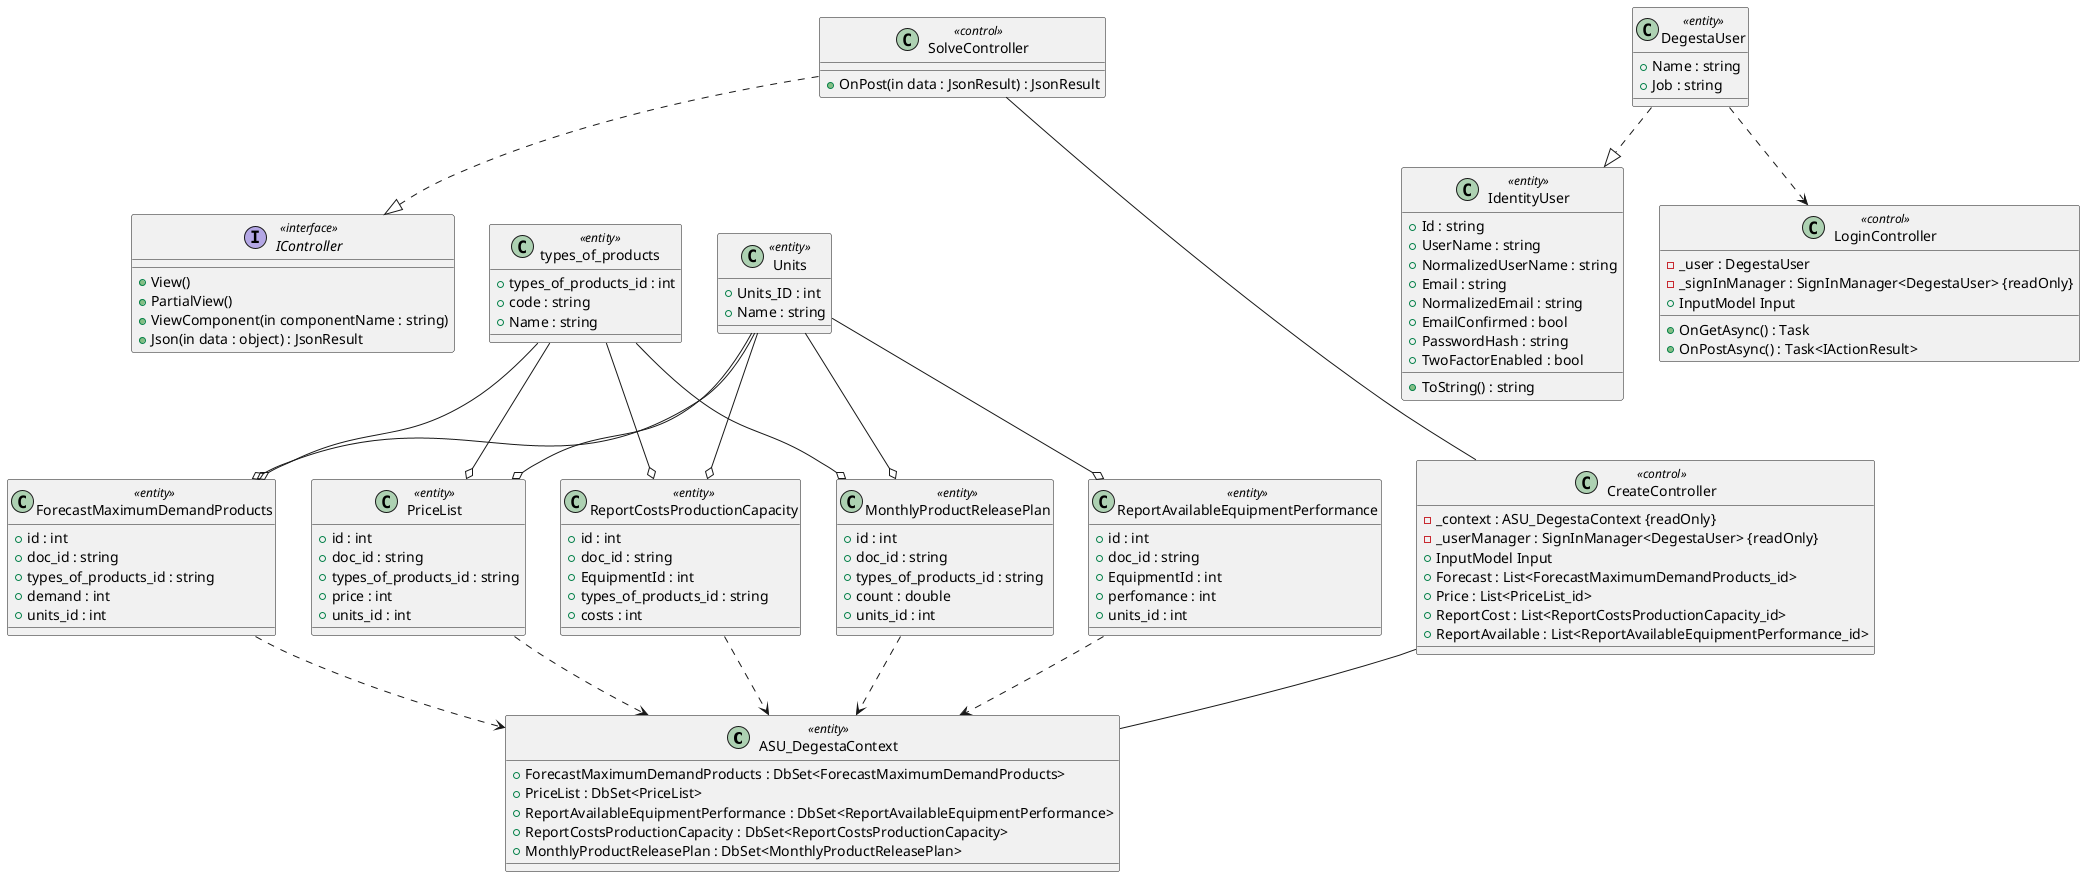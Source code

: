 ﻿@startuml
'https://plantuml.com/class-diagram
!define interface1 <<interface>>
!define entity <<entity>>
!define control <<control>>


class ASU_DegestaContext entity{
    + ForecastMaximumDemandProducts : DbSet<ForecastMaximumDemandProducts> 
    + PriceList : DbSet<PriceList>
    + ReportAvailableEquipmentPerformance : DbSet<ReportAvailableEquipmentPerformance>
    + ReportCostsProductionCapacity : DbSet<ReportCostsProductionCapacity>
    + MonthlyProductReleasePlan : DbSet<MonthlyProductReleasePlan> 
}

class ForecastMaximumDemandProducts entity{
   + id : int
   + doc_id : string
   + types_of_products_id : string 
   + demand : int 
   + units_id : int 
}

class PriceList entity{
    + id : int 
    + doc_id : string 
    + types_of_products_id : string  
    + price : int 
    + units_id : int 
}

class ReportAvailableEquipmentPerformance entity{
    + id : int 
    + doc_id : string 
    + EquipmentId : int 
    + perfomance : int 
    + units_id : int 
}

class ReportCostsProductionCapacity entity{
    + id : int 
    + doc_id : string 
    + EquipmentId : int 
    + types_of_products_id : string 
    + costs : int 
}

class MonthlyProductReleasePlan entity{
    + id : int
    + doc_id : string 
    + types_of_products_id : string    
    + count : double 
    + units_id : int 
}

ForecastMaximumDemandProducts .-> ASU_DegestaContext
PriceList .-> ASU_DegestaContext
ReportAvailableEquipmentPerformance .-> ASU_DegestaContext
ReportCostsProductionCapacity .-> ASU_DegestaContext
MonthlyProductReleasePlan .-> ASU_DegestaContext

interface IController interface1 {
    + View()
    + PartialView()
    + ViewComponent(in componentName : string)
    + Json(in data : object) : JsonResult
}

class SolveController control{
    + OnPost(in data : JsonResult) : JsonResult
}

SolveController .-|> IController

class CreateController control{
    - _context : ASU_DegestaContext {readOnly} 
    - _userManager : SignInManager<DegestaUser> {readOnly}
    + InputModel Input
    + Forecast : List<ForecastMaximumDemandProducts_id>
    + Price : List<PriceList_id> 
    + ReportCost : List<ReportCostsProductionCapacity_id> 
    + ReportAvailable : List<ReportAvailableEquipmentPerformance_id> 
}

'MonthlyProductReleasePlan -.> CreateController
CreateController -- ASU_DegestaContext
CreateController -u-- SolveController

class types_of_products entity{
    + types_of_products_id : int 
    + code : string 
    + Name : string 
}

types_of_products --o ForecastMaximumDemandProducts
types_of_products --o PriceList
types_of_products --o ReportCostsProductionCapacity
types_of_products --o MonthlyProductReleasePlan

class Units entity{
    + Units_ID : int 
    + Name : string 
}

Units --o ForecastMaximumDemandProducts
Units --o PriceList
Units --o ReportCostsProductionCapacity
Units --o MonthlyProductReleasePlan
Units --o ReportAvailableEquipmentPerformance

class DegestaUser entity{
    + Name : string 
    + Job : string 
}
class IdentityUser entity{
    + Id : string
    + UserName : string 
    + NormalizedUserName : string
    + Email : string 
    + NormalizedEmail : string 
    + EmailConfirmed : bool 
    + PasswordHash : string 
    + TwoFactorEnabled : bool 
    + ToString() : string
}

DegestaUser .-|> IdentityUser

class LoginController control{
    - _user : DegestaUser
    -  _signInManager : SignInManager<DegestaUser> {readOnly}
    + InputModel Input
    + OnGetAsync() : Task
    + OnPostAsync() : Task<IActionResult>
}
DegestaUser -.> LoginController
'LoginController -.> ASU_DegestaContext

@enduml